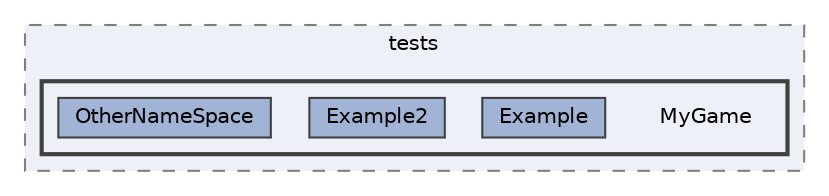 digraph "flatbuffers/tests/MyGame"
{
 // LATEX_PDF_SIZE
  bgcolor="transparent";
  edge [fontname=Helvetica,fontsize=10,labelfontname=Helvetica,labelfontsize=10];
  node [fontname=Helvetica,fontsize=10,shape=box,height=0.2,width=0.4];
  compound=true
  subgraph clusterdir_8a29680ac58f070fa77498b7cfb0e5d9 {
    graph [ bgcolor="#edf0f7", pencolor="grey50", label="tests", fontname=Helvetica,fontsize=10 style="filled,dashed", URL="dir_8a29680ac58f070fa77498b7cfb0e5d9.html",tooltip=""]
  subgraph clusterdir_a9da11897d7b4e5fed522ed6c9711925 {
    graph [ bgcolor="#edf0f7", pencolor="grey25", label="", fontname=Helvetica,fontsize=10 style="filled,bold", URL="dir_a9da11897d7b4e5fed522ed6c9711925.html",tooltip=""]
    dir_a9da11897d7b4e5fed522ed6c9711925 [shape=plaintext, label="MyGame"];
  dir_68ee317fc5907358399984ea58c3678f [label="Example", fillcolor="#a2b4d6", color="grey25", style="filled", URL="dir_68ee317fc5907358399984ea58c3678f.html",tooltip=""];
  dir_f8cc871393c55e6b5ba29c88680084d0 [label="Example2", fillcolor="#a2b4d6", color="grey25", style="filled", URL="dir_f8cc871393c55e6b5ba29c88680084d0.html",tooltip=""];
  dir_490b5e82f316499a8ca2a7b5060f35f2 [label="OtherNameSpace", fillcolor="#a2b4d6", color="grey25", style="filled", URL="dir_490b5e82f316499a8ca2a7b5060f35f2.html",tooltip=""];
  }
  }
}
